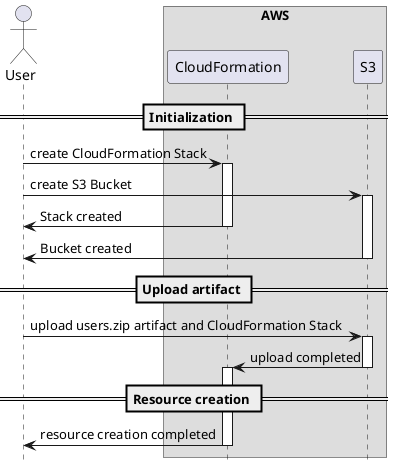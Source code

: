 @startuml Serverless Deploy on AWS

hide footbox

actor User as user

== Initialization ==
box AWS
user -> CloudFormation : create CloudFormation Stack
activate CloudFormation
user -> S3 : create S3 Bucket
activate S3
user <- CloudFormation : Stack created
deactivate CloudFormation
user <- S3 : Bucket created
deactivate S3
end box

== Upload artifact ==
user -> S3 : upload users.zip artifact and CloudFormation Stack
activate S3
CloudFormation <- S3 : upload completed
deactivate S3
activate CloudFormation

== Resource creation ==

user <- CloudFormation : resource creation completed
deactivate CloudFormation

@enduml